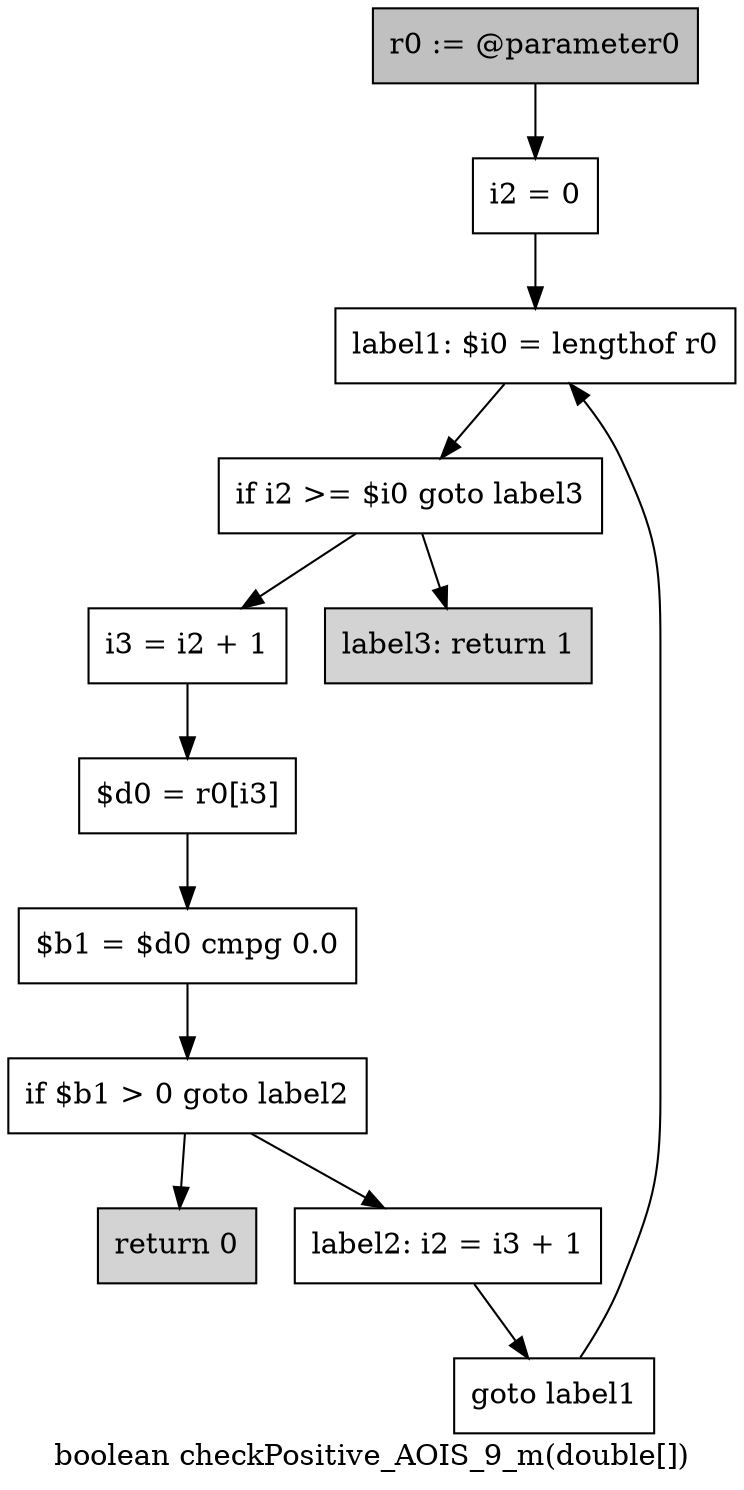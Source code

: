 digraph "boolean checkPositive_AOIS_9_m(double[])" {
    label="boolean checkPositive_AOIS_9_m(double[])";
    node [shape=box];
    "0" [style=filled,fillcolor=gray,label="r0 := @parameter0",];
    "1" [label="i2 = 0",];
    "0"->"1";
    "2" [label="label1: $i0 = lengthof r0",];
    "1"->"2";
    "3" [label="if i2 >= $i0 goto label3",];
    "2"->"3";
    "4" [label="i3 = i2 + 1",];
    "3"->"4";
    "11" [style=filled,fillcolor=lightgray,label="label3: return 1",];
    "3"->"11";
    "5" [label="$d0 = r0[i3]",];
    "4"->"5";
    "6" [label="$b1 = $d0 cmpg 0.0",];
    "5"->"6";
    "7" [label="if $b1 > 0 goto label2",];
    "6"->"7";
    "8" [style=filled,fillcolor=lightgray,label="return 0",];
    "7"->"8";
    "9" [label="label2: i2 = i3 + 1",];
    "7"->"9";
    "10" [label="goto label1",];
    "9"->"10";
    "10"->"2";
}
